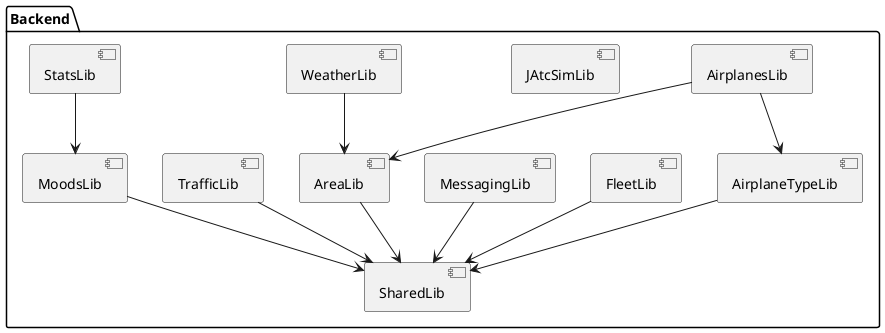 @startuml

package Backend{
[AirplanesLib]
[AirplaneTypeLib]
[AreaLib]
[FleetLib]
[JAtcSimLib]
[MessagingLib]
[MoodsLib]
[SharedLib]
[StatsLib]
[TrafficLib]
[WeatherLib]
}

[AirplanesLib] -down-> [AreaLib]
'[AirplanesLib] -down-> [SharedLib]
[AirplanesLib] -down-> [AirplaneTypeLib]

[AirplaneTypeLib] -down-> [SharedLib]

[AreaLib] -down-> [SharedLib]

[FleetLib] -down-> [SharedLib]

[MessagingLib] -down-> [SharedLib]

[MoodsLib] -down-> [SharedLib]

[StatsLib] -down-> [MoodsLib]
'[StatsLib] -down-> [SharedLib]

[TrafficLib] -down-> [SharedLib]

[WeatherLib] -down-> [AreaLib]
'[WeatherLib] -down-> [SharedLib]

@enduml